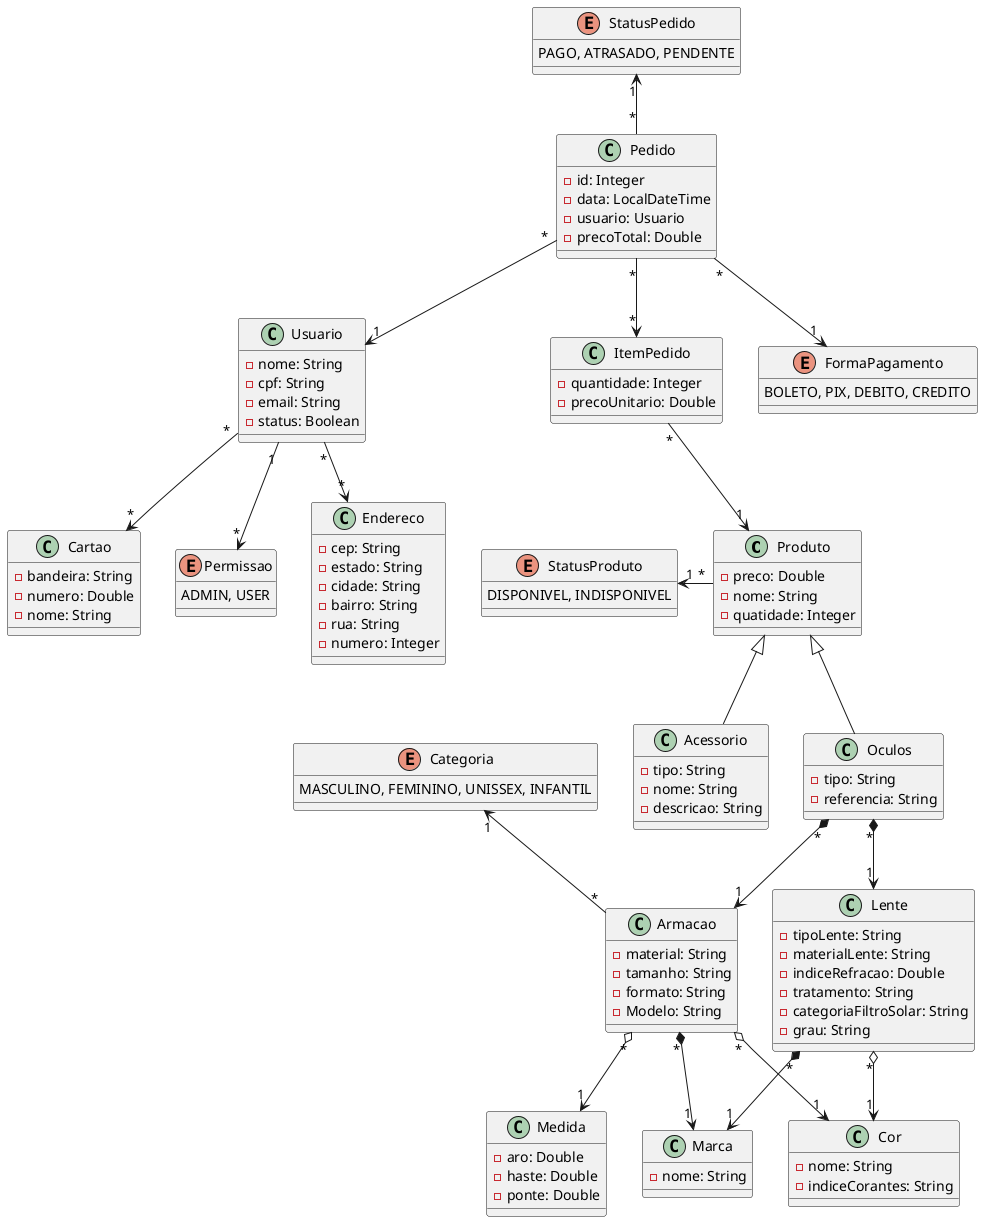 @startuml
'https://plantuml.com/class-diagram

class Produto {
    - preco: Double
    - nome: String
    - quatidade: Integer
}

class Oculos extends Produto {
    - tipo: String
    - referencia: String
}

class Acessorio extends Produto {
    - tipo: String
    - nome: String
    - descricao: String
}

class Armacao {
    - material: String
    - tamanho: String
    - formato: String
    - Modelo: String
}

class Medida {
    - aro: Double
    - haste: Double
    - ponte: Double
}

class Lente {
    - tipoLente: String
    - materialLente: String
    - indiceRefracao: Double
    - tratamento: String
    - categoriaFiltroSolar: String
    - grau: String
}

enum StatusProduto {
    DISPONIVEL, INDISPONIVEL
}

class Cor {
    - nome: String
    - indiceCorantes: String
}

enum Categoria {
    MASCULINO, FEMININO, UNISSEX, INFANTIL
}

class Usuario {
    - nome: String
    - cpf: String
    - email: String
    - status: Boolean
}

class Cartao{
    - bandeira: String
    - numero: Double
    - nome: String
}

Enum Permissao {
    ADMIN, USER
}

class Pedido {
    - id: Integer
    - data: LocalDateTime
    - usuario: Usuario
    - precoTotal: Double
}

enum StatusPedido {
    PAGO, ATRASADO, PENDENTE
}

enum FormaPagamento {
    BOLETO, PIX, DEBITO, CREDITO
}

class ItemPedido {
    - quantidade: Integer
    - precoUnitario: Double
}

class Marca {
    - nome: String
}

class Endereco {
    - cep: String
    - estado: String
    - cidade: String
    - bairro: String
    - rua: String
    - numero: Integer
}

Pedido     "*" -->   "1" Usuario
Pedido     "*" -->   "*" ItemPedido
Pedido     "*" -->   "1" FormaPagamento
Pedido     "*" -up-> "1" StatusPedido
ItemPedido "*" -->   "1" Produto
Produto    "*" -left->   "1" StatusProduto

Armacao    "*" -up->   "1" Categoria
Armacao    "*" *-->  "1" Marca
Armacao    "*" o-->  "1" Cor
Armacao    "*" o-->  "1" Medida
Lente      "*" *-->  "1" Marca
Lente      "*" o-->  "1" Cor
Oculos     "*" *-->  "1" Armacao
Oculos     "*" *-->  "1" Lente

Usuario    "1" -->   "*" Permissao
Usuario    "*" -->   "*" Endereco
Usuario    "*" -->   "*" Cartao

@enduml